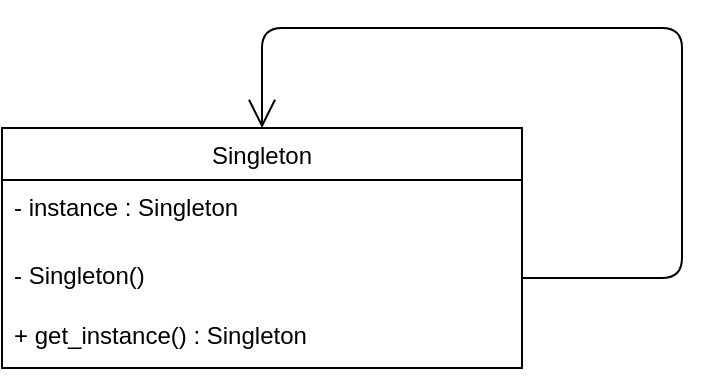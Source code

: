 <mxfile version="14.6.6" type="embed"><diagram id="C5RBs43oDa-KdzZeNtuy" name="Page-1"><mxGraphModel dx="1277" dy="1600" grid="1" gridSize="10" guides="1" tooltips="1" connect="1" arrows="1" fold="1" page="1" pageScale="1" pageWidth="827" pageHeight="1169" math="0" shadow="0"><root><mxCell id="WIyWlLk6GJQsqaUBKTNV-0"/><mxCell id="WIyWlLk6GJQsqaUBKTNV-1" parent="WIyWlLk6GJQsqaUBKTNV-0"/><mxCell id="vDixfCjJ97c87MF9jjHW-0" value="Singleton" style="swimlane;fontStyle=0;childLayout=stackLayout;horizontal=1;startSize=26;fillColor=none;horizontalStack=0;resizeParent=1;resizeParentMax=0;resizeLast=0;collapsible=1;marginBottom=0;" parent="WIyWlLk6GJQsqaUBKTNV-1" vertex="1"><mxGeometry x="244" y="-390" width="260" height="120" as="geometry"/></mxCell><mxCell id="vDixfCjJ97c87MF9jjHW-1" value="- instance : Singleton" style="text;strokeColor=none;fillColor=none;align=left;verticalAlign=top;spacingLeft=4;spacingRight=4;overflow=hidden;rotatable=0;points=[[0,0.5],[1,0.5]];portConstraint=eastwest;" parent="vDixfCjJ97c87MF9jjHW-0" vertex="1"><mxGeometry y="26" width="260" height="34" as="geometry"/></mxCell><mxCell id="vDixfCjJ97c87MF9jjHW-2" value="- Singleton()" style="text;strokeColor=none;fillColor=none;align=left;verticalAlign=top;spacingLeft=4;spacingRight=4;overflow=hidden;rotatable=0;points=[[0,0.5],[1,0.5]];portConstraint=eastwest;" parent="vDixfCjJ97c87MF9jjHW-0" vertex="1"><mxGeometry y="60" width="260" height="30" as="geometry"/></mxCell><mxCell id="vDixfCjJ97c87MF9jjHW-3" value="+ get_instance() : Singleton" style="text;strokeColor=none;fillColor=none;align=left;verticalAlign=top;spacingLeft=4;spacingRight=4;overflow=hidden;rotatable=0;points=[[0,0.5],[1,0.5]];portConstraint=eastwest;" parent="vDixfCjJ97c87MF9jjHW-0" vertex="1"><mxGeometry y="90" width="260" height="30" as="geometry"/></mxCell><mxCell id="vDixfCjJ97c87MF9jjHW-4" value="" style="endArrow=open;endFill=1;endSize=12;html=1;entryX=0.5;entryY=0;entryDx=0;entryDy=0;exitX=1;exitY=0.5;exitDx=0;exitDy=0;" parent="vDixfCjJ97c87MF9jjHW-0" source="vDixfCjJ97c87MF9jjHW-2" target="vDixfCjJ97c87MF9jjHW-0" edge="1"><mxGeometry width="160" relative="1" as="geometry"><mxPoint x="280" y="140" as="sourcePoint"/><mxPoint x="110" y="-40" as="targetPoint"/><Array as="points"><mxPoint x="340" y="75"/><mxPoint x="340" y="-50"/><mxPoint x="130" y="-50"/></Array></mxGeometry></mxCell></root></mxGraphModel></diagram></mxfile>
